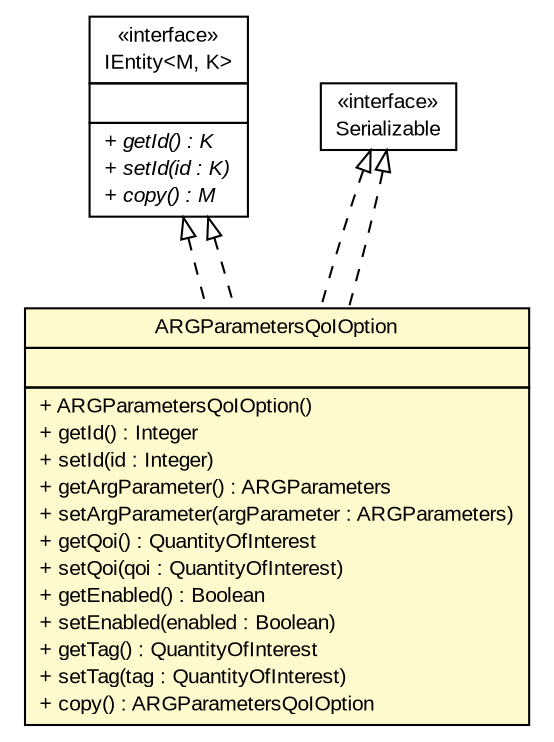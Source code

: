 #!/usr/local/bin/dot
#
# Class diagram 
# Generated by UMLGraph version R5_6-24-gf6e263 (http://www.umlgraph.org/)
#

digraph G {
	edge [fontname="arial",fontsize=10,labelfontname="arial",labelfontsize=10];
	node [fontname="arial",fontsize=10,shape=plaintext];
	nodesep=0.25;
	ranksep=0.5;
	// gov.sandia.cf.model.ARGParametersQoIOption
	c42973 [label=<<table title="gov.sandia.cf.model.ARGParametersQoIOption" border="0" cellborder="1" cellspacing="0" cellpadding="2" port="p" bgcolor="lemonChiffon" href="./ARGParametersQoIOption.html">
		<tr><td><table border="0" cellspacing="0" cellpadding="1">
<tr><td align="center" balign="center"> ARGParametersQoIOption </td></tr>
		</table></td></tr>
		<tr><td><table border="0" cellspacing="0" cellpadding="1">
<tr><td align="left" balign="left">  </td></tr>
		</table></td></tr>
		<tr><td><table border="0" cellspacing="0" cellpadding="1">
<tr><td align="left" balign="left"> + ARGParametersQoIOption() </td></tr>
<tr><td align="left" balign="left"> + getId() : Integer </td></tr>
<tr><td align="left" balign="left"> + setId(id : Integer) </td></tr>
<tr><td align="left" balign="left"> + getArgParameter() : ARGParameters </td></tr>
<tr><td align="left" balign="left"> + setArgParameter(argParameter : ARGParameters) </td></tr>
<tr><td align="left" balign="left"> + getQoi() : QuantityOfInterest </td></tr>
<tr><td align="left" balign="left"> + setQoi(qoi : QuantityOfInterest) </td></tr>
<tr><td align="left" balign="left"> + getEnabled() : Boolean </td></tr>
<tr><td align="left" balign="left"> + setEnabled(enabled : Boolean) </td></tr>
<tr><td align="left" balign="left"> + getTag() : QuantityOfInterest </td></tr>
<tr><td align="left" balign="left"> + setTag(tag : QuantityOfInterest) </td></tr>
<tr><td align="left" balign="left"> + copy() : ARGParametersQoIOption </td></tr>
		</table></td></tr>
		</table>>, URL="./ARGParametersQoIOption.html", fontname="arial", fontcolor="black", fontsize=10.0];
	// gov.sandia.cf.model.IEntity<M, K>
	c43007 [label=<<table title="gov.sandia.cf.model.IEntity" border="0" cellborder="1" cellspacing="0" cellpadding="2" port="p" href="./IEntity.html">
		<tr><td><table border="0" cellspacing="0" cellpadding="1">
<tr><td align="center" balign="center"> &#171;interface&#187; </td></tr>
<tr><td align="center" balign="center"> IEntity&lt;M, K&gt; </td></tr>
		</table></td></tr>
		<tr><td><table border="0" cellspacing="0" cellpadding="1">
<tr><td align="left" balign="left">  </td></tr>
		</table></td></tr>
		<tr><td><table border="0" cellspacing="0" cellpadding="1">
<tr><td align="left" balign="left"><font face="arial italic" point-size="10.0"> + getId() : K </font></td></tr>
<tr><td align="left" balign="left"><font face="arial italic" point-size="10.0"> + setId(id : K) </font></td></tr>
<tr><td align="left" balign="left"><font face="arial italic" point-size="10.0"> + copy() : M </font></td></tr>
		</table></td></tr>
		</table>>, URL="./IEntity.html", fontname="arial", fontcolor="black", fontsize=10.0];
	//gov.sandia.cf.model.ARGParametersQoIOption implements java.io.Serializable
	c43360:p -> c42973:p [dir=back,arrowtail=empty,style=dashed];
	//gov.sandia.cf.model.ARGParametersQoIOption implements gov.sandia.cf.model.IEntity<M, K>
	c43007:p -> c42973:p [dir=back,arrowtail=empty,style=dashed];
	//gov.sandia.cf.model.ARGParametersQoIOption implements java.io.Serializable
	c43360:p -> c42973:p [dir=back,arrowtail=empty,style=dashed];
	//gov.sandia.cf.model.ARGParametersQoIOption implements gov.sandia.cf.model.IEntity<M, K>
	c43007:p -> c42973:p [dir=back,arrowtail=empty,style=dashed];
	// java.io.Serializable
	c43360 [label=<<table title="java.io.Serializable" border="0" cellborder="1" cellspacing="0" cellpadding="2" port="p" href="http://java.sun.com/j2se/1.4.2/docs/api/java/io/Serializable.html">
		<tr><td><table border="0" cellspacing="0" cellpadding="1">
<tr><td align="center" balign="center"> &#171;interface&#187; </td></tr>
<tr><td align="center" balign="center"> Serializable </td></tr>
		</table></td></tr>
		</table>>, URL="http://java.sun.com/j2se/1.4.2/docs/api/java/io/Serializable.html", fontname="arial", fontcolor="black", fontsize=10.0];
}

